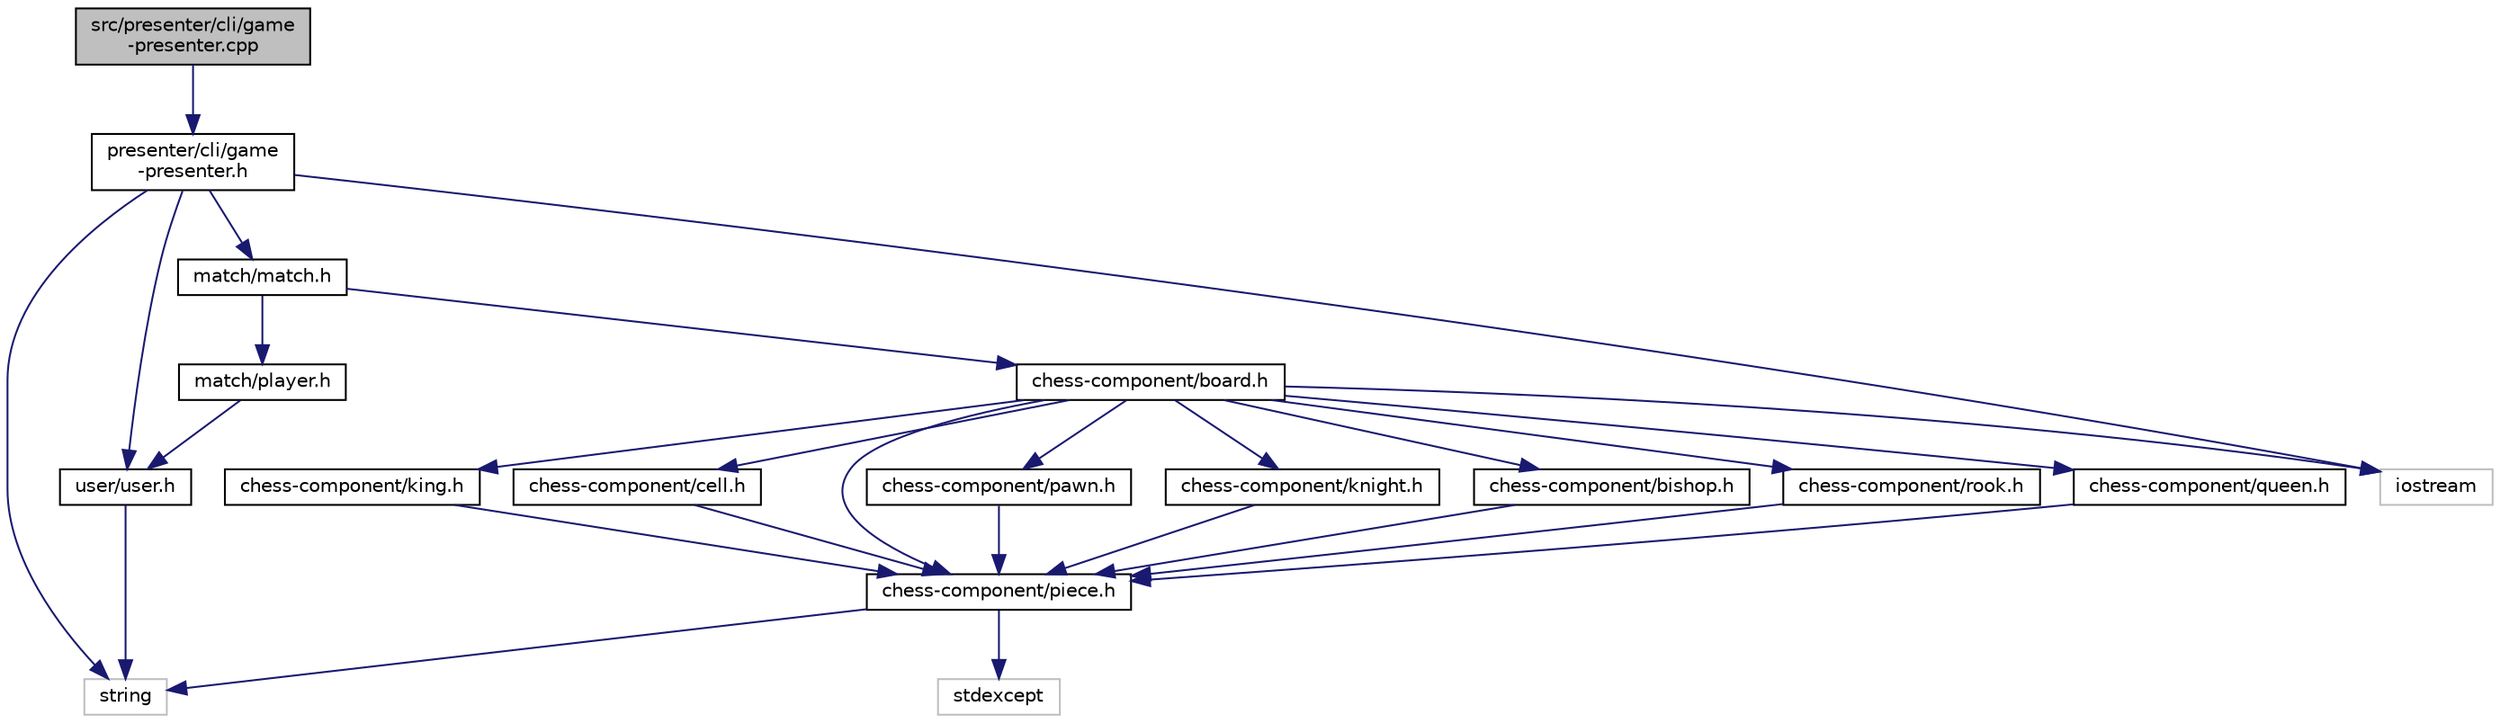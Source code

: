 digraph "src/presenter/cli/game-presenter.cpp"
{
 // LATEX_PDF_SIZE
  edge [fontname="Helvetica",fontsize="10",labelfontname="Helvetica",labelfontsize="10"];
  node [fontname="Helvetica",fontsize="10",shape=record];
  Node1 [label="src/presenter/cli/game\l-presenter.cpp",height=0.2,width=0.4,color="black", fillcolor="grey75", style="filled", fontcolor="black",tooltip=" "];
  Node1 -> Node2 [color="midnightblue",fontsize="10",style="solid",fontname="Helvetica"];
  Node2 [label="presenter/cli/game\l-presenter.h",height=0.2,width=0.4,color="black", fillcolor="white", style="filled",URL="$game-presenter_8h.html",tooltip=" "];
  Node2 -> Node3 [color="midnightblue",fontsize="10",style="solid",fontname="Helvetica"];
  Node3 [label="iostream",height=0.2,width=0.4,color="grey75", fillcolor="white", style="filled",tooltip=" "];
  Node2 -> Node4 [color="midnightblue",fontsize="10",style="solid",fontname="Helvetica"];
  Node4 [label="string",height=0.2,width=0.4,color="grey75", fillcolor="white", style="filled",tooltip=" "];
  Node2 -> Node5 [color="midnightblue",fontsize="10",style="solid",fontname="Helvetica"];
  Node5 [label="user/user.h",height=0.2,width=0.4,color="black", fillcolor="white", style="filled",URL="$user_2user_8h.html",tooltip="Class User is a superset o player which will ideally be used to handle only real players."];
  Node5 -> Node4 [color="midnightblue",fontsize="10",style="solid",fontname="Helvetica"];
  Node2 -> Node6 [color="midnightblue",fontsize="10",style="solid",fontname="Helvetica"];
  Node6 [label="match/match.h",height=0.2,width=0.4,color="black", fillcolor="white", style="filled",URL="$match_2match_8h.html",tooltip="Class to handle the match between two players, being two real players or one-two bots This class is t..."];
  Node6 -> Node7 [color="midnightblue",fontsize="10",style="solid",fontname="Helvetica"];
  Node7 [label="chess-component/board.h",height=0.2,width=0.4,color="black", fillcolor="white", style="filled",URL="$board_8h.html",tooltip="Board class, it is where the cells (Cell class) are located and responsible for positioning only."];
  Node7 -> Node3 [color="midnightblue",fontsize="10",style="solid",fontname="Helvetica"];
  Node7 -> Node8 [color="midnightblue",fontsize="10",style="solid",fontname="Helvetica"];
  Node8 [label="chess-component/piece.h",height=0.2,width=0.4,color="black", fillcolor="white", style="filled",URL="$piece_8h.html",tooltip="Virtual class, to be inherited by all pieces, and to be used as a base class for manipulation on boar..."];
  Node8 -> Node9 [color="midnightblue",fontsize="10",style="solid",fontname="Helvetica"];
  Node9 [label="stdexcept",height=0.2,width=0.4,color="grey75", fillcolor="white", style="filled",tooltip=" "];
  Node8 -> Node4 [color="midnightblue",fontsize="10",style="solid",fontname="Helvetica"];
  Node7 -> Node10 [color="midnightblue",fontsize="10",style="solid",fontname="Helvetica"];
  Node10 [label="chess-component/pawn.h",height=0.2,width=0.4,color="black", fillcolor="white", style="filled",URL="$pawn_8h.html",tooltip="PAWN type class."];
  Node10 -> Node8 [color="midnightblue",fontsize="10",style="solid",fontname="Helvetica"];
  Node7 -> Node11 [color="midnightblue",fontsize="10",style="solid",fontname="Helvetica"];
  Node11 [label="chess-component/knight.h",height=0.2,width=0.4,color="black", fillcolor="white", style="filled",URL="$knight_8h.html",tooltip="KNIGHT type class."];
  Node11 -> Node8 [color="midnightblue",fontsize="10",style="solid",fontname="Helvetica"];
  Node7 -> Node12 [color="midnightblue",fontsize="10",style="solid",fontname="Helvetica"];
  Node12 [label="chess-component/bishop.h",height=0.2,width=0.4,color="black", fillcolor="white", style="filled",URL="$bishop_8h.html",tooltip="BISHOP type class."];
  Node12 -> Node8 [color="midnightblue",fontsize="10",style="solid",fontname="Helvetica"];
  Node7 -> Node13 [color="midnightblue",fontsize="10",style="solid",fontname="Helvetica"];
  Node13 [label="chess-component/rook.h",height=0.2,width=0.4,color="black", fillcolor="white", style="filled",URL="$rook_8h.html",tooltip="ROOK type class."];
  Node13 -> Node8 [color="midnightblue",fontsize="10",style="solid",fontname="Helvetica"];
  Node7 -> Node14 [color="midnightblue",fontsize="10",style="solid",fontname="Helvetica"];
  Node14 [label="chess-component/queen.h",height=0.2,width=0.4,color="black", fillcolor="white", style="filled",URL="$queen_8h.html",tooltip="QUEEN type class."];
  Node14 -> Node8 [color="midnightblue",fontsize="10",style="solid",fontname="Helvetica"];
  Node7 -> Node15 [color="midnightblue",fontsize="10",style="solid",fontname="Helvetica"];
  Node15 [label="chess-component/king.h",height=0.2,width=0.4,color="black", fillcolor="white", style="filled",URL="$king_8h.html",tooltip="KING type class."];
  Node15 -> Node8 [color="midnightblue",fontsize="10",style="solid",fontname="Helvetica"];
  Node7 -> Node16 [color="midnightblue",fontsize="10",style="solid",fontname="Helvetica"];
  Node16 [label="chess-component/cell.h",height=0.2,width=0.4,color="black", fillcolor="white", style="filled",URL="$cell_8h.html",tooltip="Cell class, it is where all pieces (Piece class and sub-classes) are located and responsible for all ..."];
  Node16 -> Node8 [color="midnightblue",fontsize="10",style="solid",fontname="Helvetica"];
  Node6 -> Node17 [color="midnightblue",fontsize="10",style="solid",fontname="Helvetica"];
  Node17 [label="match/player.h",height=0.2,width=0.4,color="black", fillcolor="white", style="filled",URL="$player_8h.html",tooltip="Class Player is a specification of User, which can be either bot or real player to play a match."];
  Node17 -> Node5 [color="midnightblue",fontsize="10",style="solid",fontname="Helvetica"];
}

